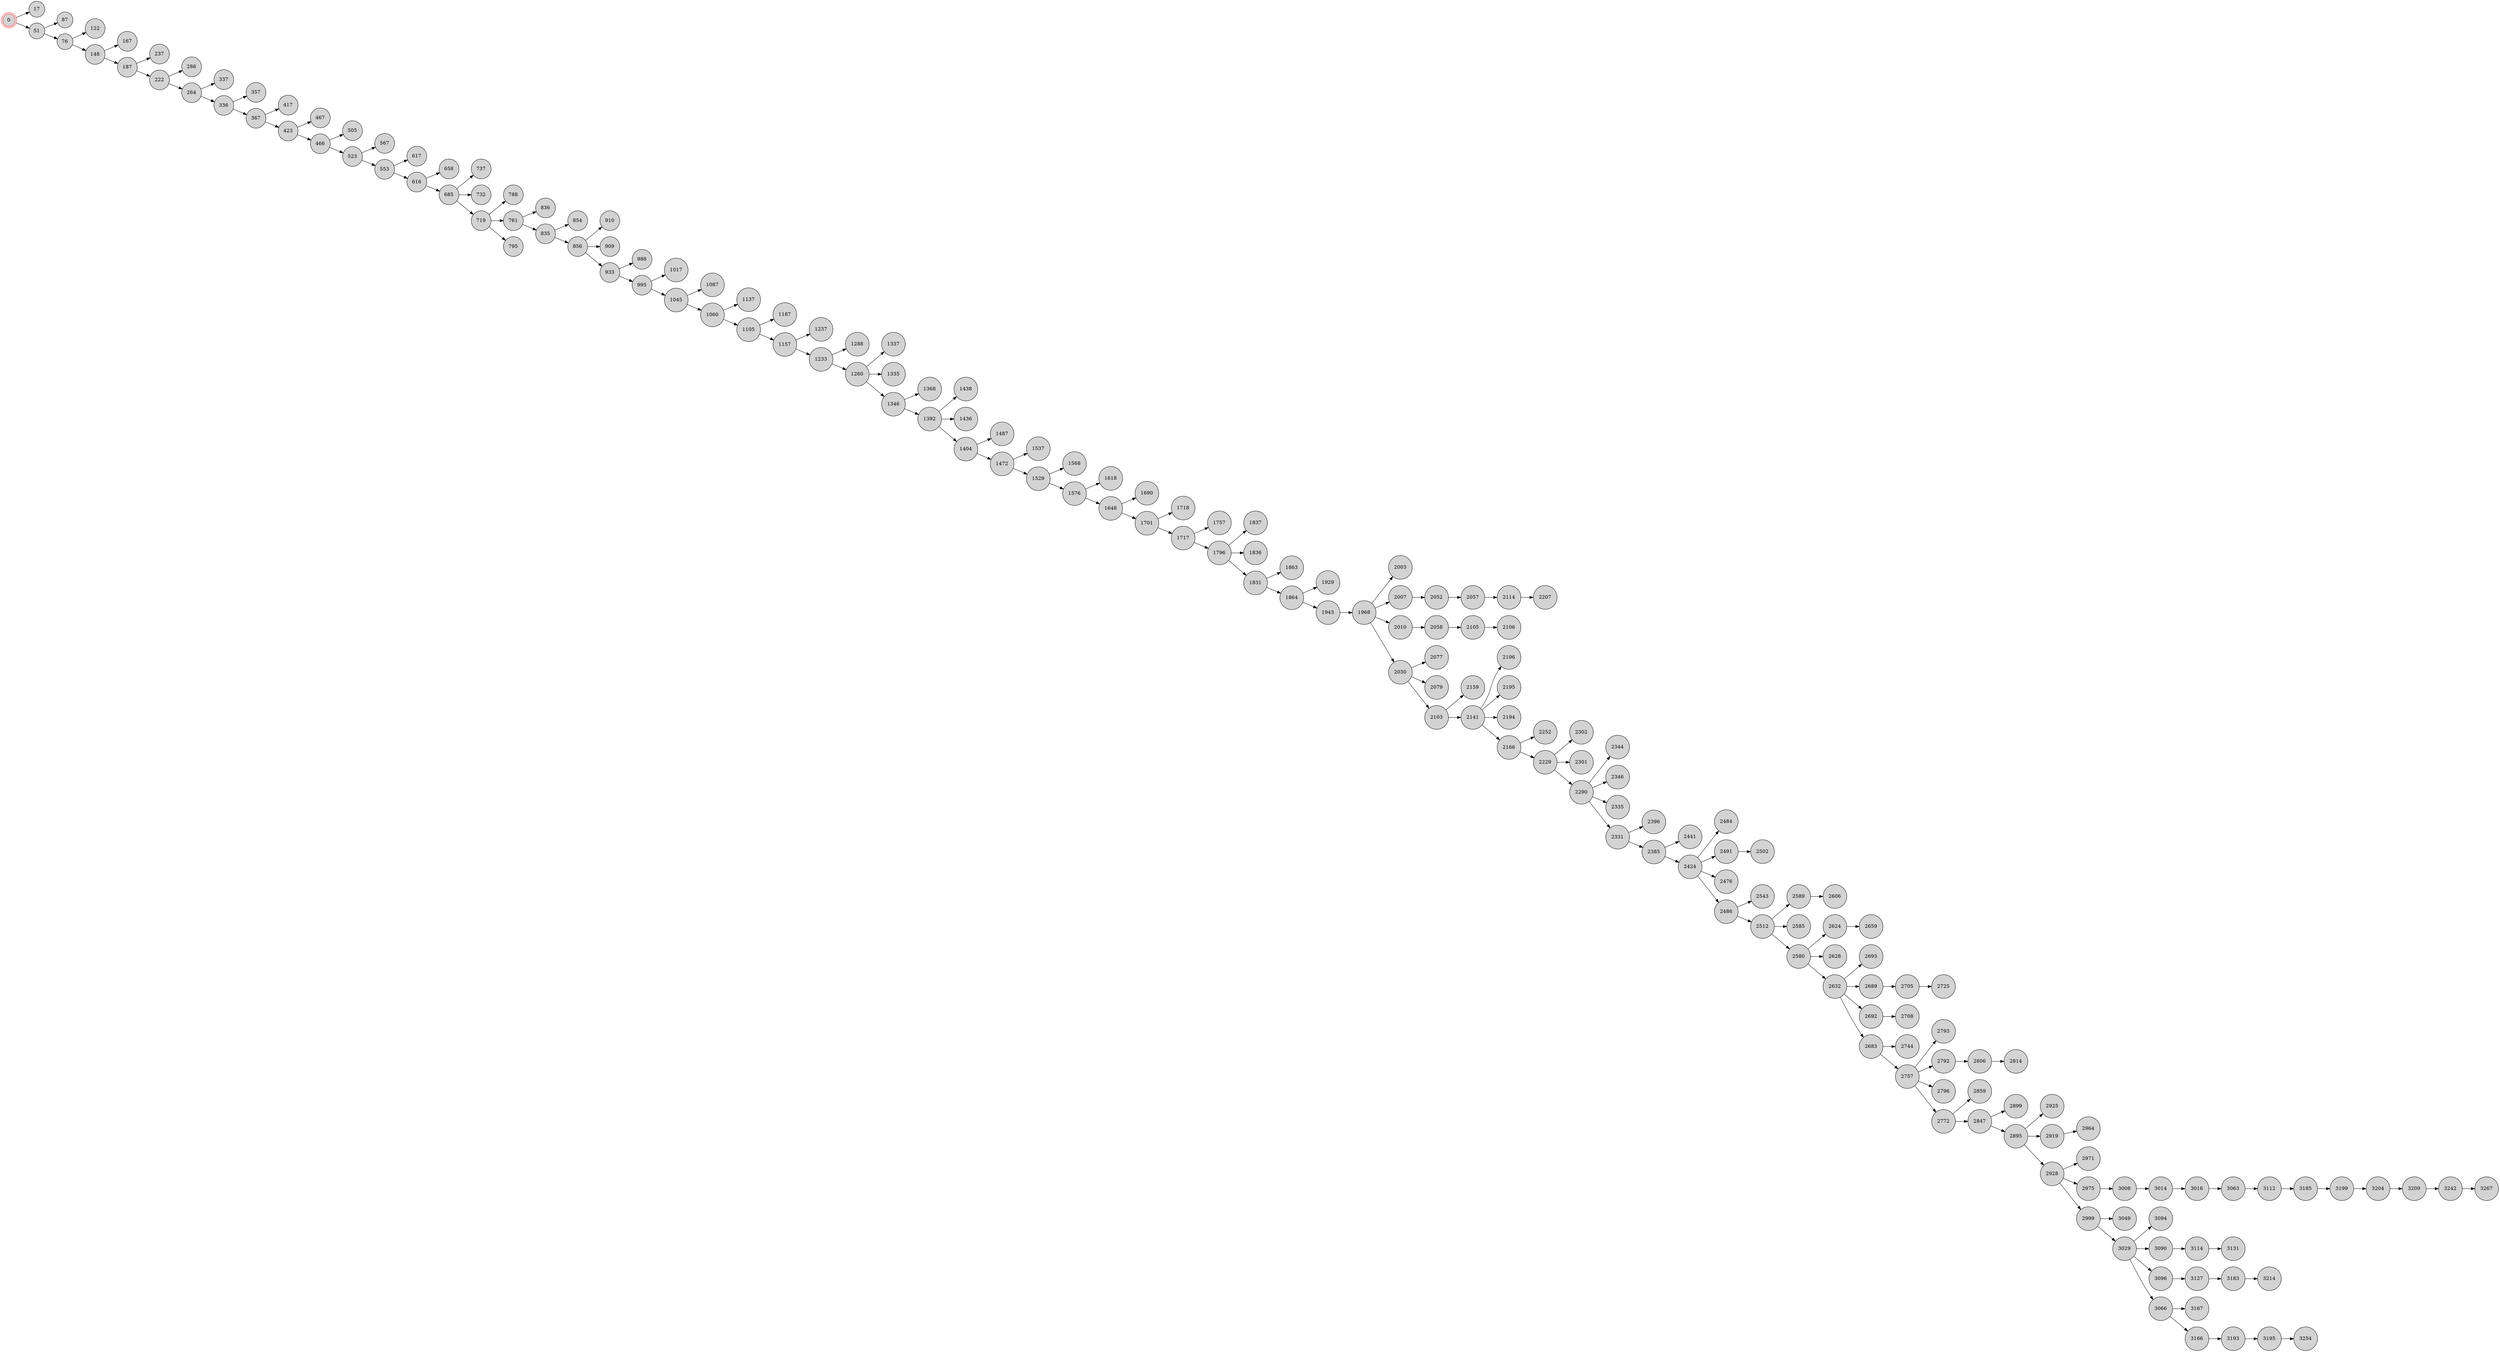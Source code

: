 digraph BlockchainTree {
    rankdir=LR;
    node [shape=circle, style=filled, fillcolor=lightgray];

    0 [shape=doublecircle, color=red];
    0 -> 17;
    0 -> 51;
    51 -> 87;
    51 -> 76;
    76 -> 122;
    76 -> 148;
    148 -> 167;
    148 -> 187;
    187 -> 237;
    187 -> 222;
    222 -> 286;
    222 -> 264;
    264 -> 337;
    264 -> 336;
    336 -> 357;
    336 -> 367;
    367 -> 417;
    367 -> 423;
    423 -> 467;
    423 -> 466;
    466 -> 505;
    466 -> 523;
    523 -> 567;
    523 -> 553;
    553 -> 617;
    553 -> 616;
    616 -> 658;
    616 -> 685;
    685 -> 737;
    685 -> 732;
    685 -> 719;
    719 -> 788;
    719 -> 761;
    761 -> 836;
    719 -> 795;
    761 -> 835;
    835 -> 854;
    835 -> 856;
    856 -> 910;
    856 -> 909;
    856 -> 933;
    933 -> 988;
    933 -> 995;
    995 -> 1017;
    995 -> 1045;
    1045 -> 1087;
    1045 -> 1060;
    1060 -> 1137;
    1060 -> 1105;
    1105 -> 1187;
    1105 -> 1157;
    1157 -> 1237;
    1157 -> 1233;
    1233 -> 1288;
    1233 -> 1260;
    1260 -> 1337;
    1260 -> 1335;
    1260 -> 1346;
    1346 -> 1368;
    1346 -> 1392;
    1392 -> 1438;
    1392 -> 1436;
    1392 -> 1404;
    1404 -> 1487;
    1404 -> 1472;
    1472 -> 1537;
    1472 -> 1529;
    1529 -> 1568;
    1529 -> 1576;
    1576 -> 1618;
    1576 -> 1648;
    1648 -> 1690;
    1648 -> 1701;
    1701 -> 1718;
    1701 -> 1717;
    1717 -> 1757;
    1717 -> 1796;
    1796 -> 1837;
    1796 -> 1836;
    1796 -> 1831;
    1831 -> 1863;
    1831 -> 1864;
    1864 -> 1929;
    1864 -> 1943;
    1943 -> 1968;
    1968 -> 2003;
    1968 -> 2007;
    2007 -> 2052;
    1968 -> 2010;
    1968 -> 2030;
    2030 -> 2077;
    2010 -> 2058;
    2058 -> 2105;
    2052 -> 2057;
    2105 -> 2106;
    2030 -> 2079;
    2030 -> 2103;
    2103 -> 2159;
    2103 -> 2141;
    2141 -> 2196;
    2057 -> 2114;
    2141 -> 2195;
    2141 -> 2194;
    2141 -> 2166;
    2166 -> 2252;
    2114 -> 2207;
    2166 -> 2229;
    2229 -> 2302;
    2229 -> 2301;
    2229 -> 2290;
    2290 -> 2344;
    2290 -> 2346;
    2290 -> 2335;
    2290 -> 2331;
    2331 -> 2396;
    2331 -> 2385;
    2385 -> 2441;
    2385 -> 2424;
    2424 -> 2484;
    2424 -> 2491;
    2491 -> 2502;
    2424 -> 2476;
    2424 -> 2486;
    2486 -> 2543;
    2486 -> 2512;
    2512 -> 2589;
    2512 -> 2585;
    2589 -> 2606;
    2512 -> 2580;
    2580 -> 2624;
    2580 -> 2628;
    2580 -> 2632;
    2632 -> 2693;
    2632 -> 2689;
    2632 -> 2692;
    2692 -> 2708;
    2689 -> 2705;
    2624 -> 2659;
    2632 -> 2683;
    2683 -> 2744;
    2683 -> 2757;
    2757 -> 2793;
    2705 -> 2725;
    2757 -> 2792;
    2757 -> 2796;
    2792 -> 2806;
    2806 -> 2814;
    2757 -> 2772;
    2772 -> 2859;
    2772 -> 2847;
    2847 -> 2899;
    2847 -> 2895;
    2895 -> 2925;
    2895 -> 2919;
    2895 -> 2928;
    2928 -> 2971;
    2928 -> 2975;
    2919 -> 2964;
    2975 -> 3008;
    3008 -> 3014;
    2928 -> 2999;
    2999 -> 3049;
    3014 -> 3016;
    2999 -> 3029;
    3029 -> 3094;
    3016 -> 3063;
    3029 -> 3090;
    3029 -> 3096;
    3090 -> 3114;
    3029 -> 3066;
    3066 -> 3167;
    3096 -> 3127;
    3063 -> 3112;
    3066 -> 3166;
    3166 -> 3193;
    3112 -> 3185;
    3114 -> 3131;
    3185 -> 3199;
    3199 -> 3204;
    3127 -> 3183;
    3183 -> 3214;
    3204 -> 3209;
    3193 -> 3195;
    3209 -> 3242;
    3242 -> 3267;
    3195 -> 3254;
}
